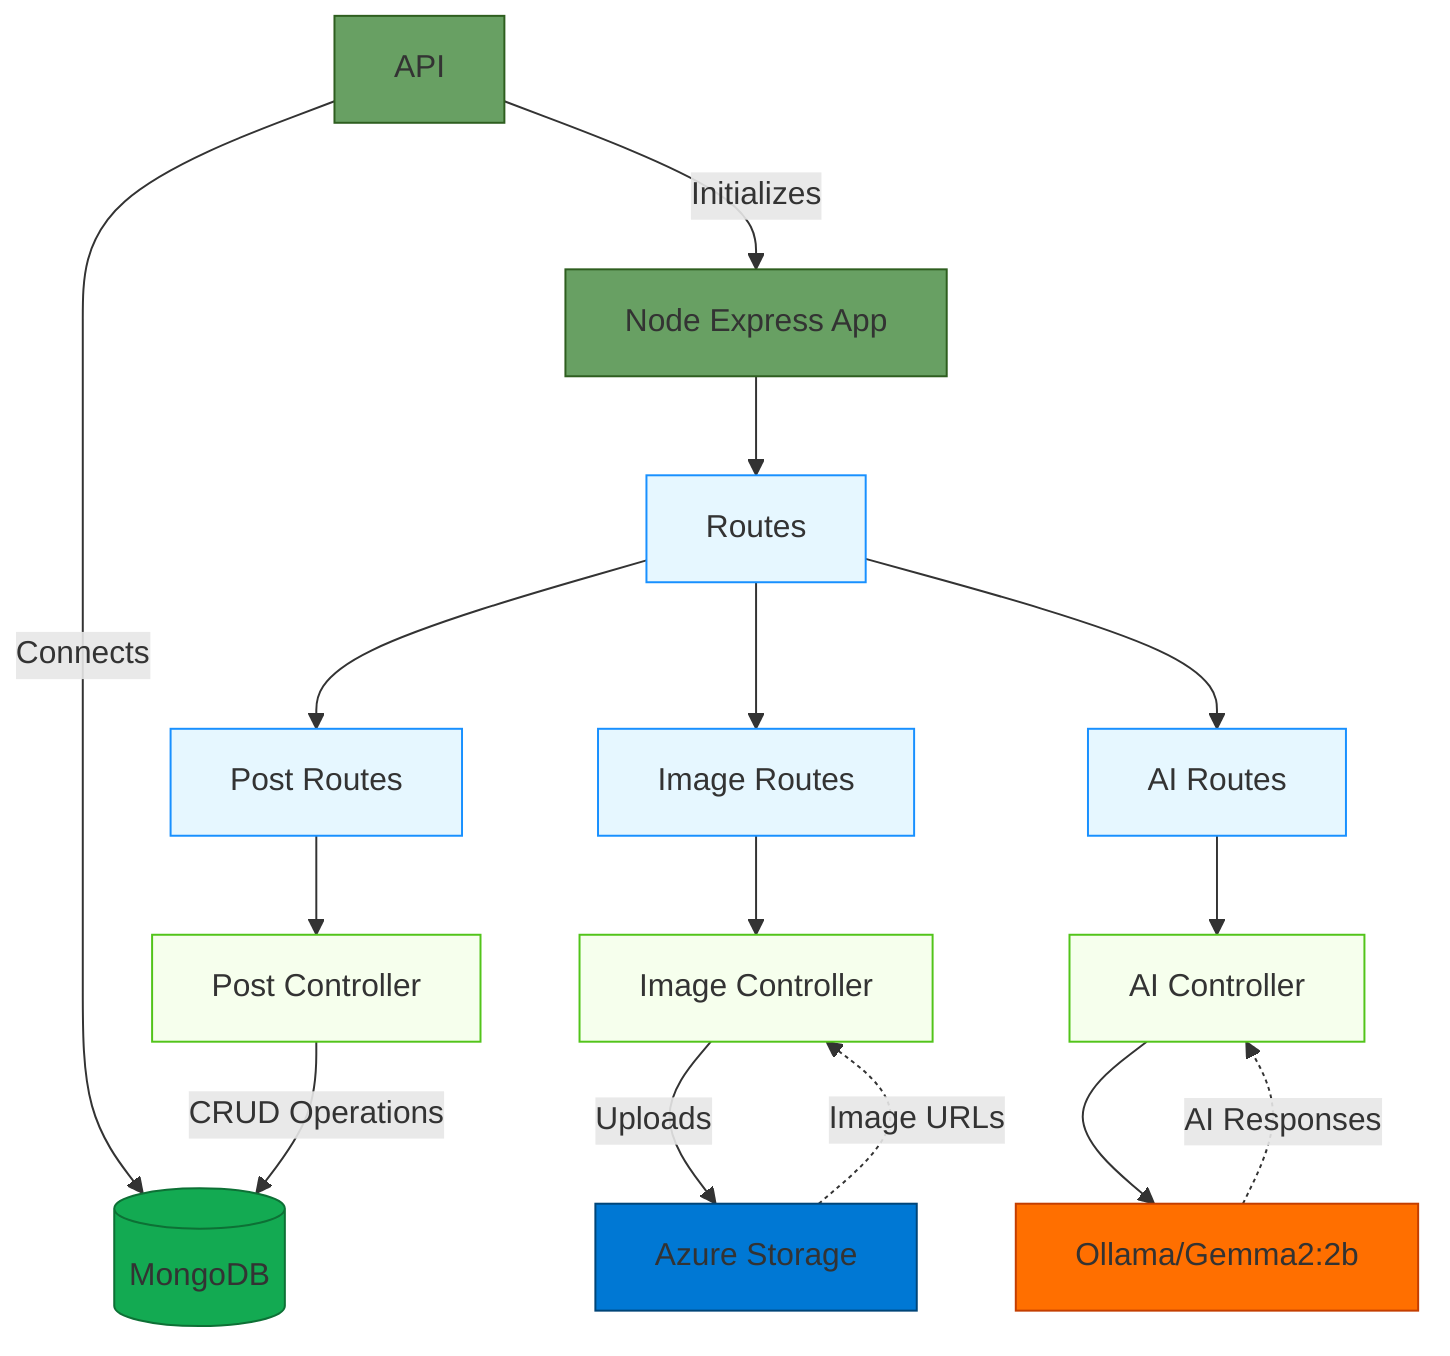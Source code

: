 flowchart TD
    %% Styling
    classDef server fill:#68a063,stroke:#2e5e1f,stroke-width:1px
    classDef route fill:#e6f7ff,stroke:#1890ff,stroke-width:1px
    classDef controller fill:#f6ffed,stroke:#52c41a,stroke-width:1px
    classDef model fill:#fff7e6,stroke:#fa8c16,stroke-width:1px
    classDef database fill:#13aa52,stroke:#0d7035,stroke-width:1px
    classDef ai fill:#ff6f00,stroke:#c43e00,stroke-width:1px
    classDef storage fill:#0078d4,stroke:#004578,stroke-width:1px

    %% Main Components
    A[API]:::server -->|"Initializes"| B[Node Express App]:::server
    A -->|"Connects"| C[(MongoDB)]:::database
    
    %% Express Configuration
    B --> E[Routes]:::route
    
    %% Routes Structure
    E --> E1[Post Routes]:::route
    E --> E2[Image Routes]:::route
    E --> E3[AI Routes]:::route
    
    %% Controllers
    E1 --> F1[Post Controller]:::controller
    E2 --> F2[Image Controller]:::controller
    E3 --> F3[AI Controller]:::controller
    
    %% Updated flow as specified
    F1 -->|"CRUD Operations"| C
    F2 -->|"Uploads"| I[Azure Storage]:::storage
    F3 --> H[Ollama/Gemma2:2b]:::ai
    
    %% Return Flows
    H -.->|"AI Responses"| F3
    I -.->|"Image URLs"| F2